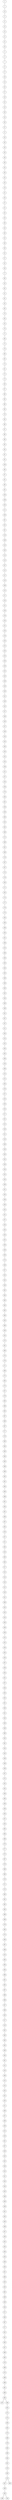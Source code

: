 graph {
2--1
1--13
13--3
3--8
8--12
12--15
15--11
11--21
21--23
23--5
5--4
4--7
7--6
6--17
17--18
18--14
14--25
25--27
27--16
16--22
22--10
10--29
29--24
24--30
30--37
37--9
9--20
20--40
40--28
28--26
26--48
48--36
36--34
34--39
39--35
35--43
43--19
19--41
41--50
50--47
47--31
31--45
45--33
33--38
38--44
44--46
46--32
32--49
49--58
58--52
52--57
57--42
42--56
56--77
77--60
60--53
53--62
62--51
51--61
61--55
55--63
63--70
70--64
64--54
54--76
76--71
71--66
66--72
72--78
78--69
69--65
65--74
74--81
81--75
75--73
73--59
59--67
67--68
68--90
90--86
86--80
80--79
79--84
84--99
99--87
87--88
88--89
89--93
93--94
94--91
91--92
92--104
104--98
98--97
97--82
82--96
96--83
83--103
103--109
109--102
102--111
111--100
100--85
85--101
101--95
95--116
116--106
106--123
123--105
105--114
114--113
113--107
107--112
112--127
127--110
110--108
108--115
115--117
117--124
124--121
121--126
126--119
119--134
134--131
131--120
120--118
118--133
133--122
122--135
135--125
125--130
130--129
129--132
132--143
143--138
138--128
128--139
139--141
141--136
136--142
142--147
147--146
146--140
140--137
137--148
148--154
154--145
145--163
163--150
150--152
152--153
153--149
149--151
151--157
157--144
144--159
159--170
170--165
165--181
181--156
156--158
158--160
160--155
155--162
162--166
166--172
172--169
169--161
161--168
168--178
178--187
187--167
167--175
175--179
179--164
164--171
171--182
182--174
174--177
177--176
176--173
173--185
185--180
180--186
186--193
193--191
191--188
188--210
210--198
198--190
190--183
183--184
184--195
195--189
189--196
196--200
200--192
192--194
194--208
208--199
199--201
201--207
207--197
197--211
211--204
204--214
214--222
222--203
203--202
202--209
209--216
216--206
206--213
213--212
212--205
205--218
218--227
227--223
223--220
220--224
224--217
217--231
231--215
215--229
229--221
221--219
219--236
236--226
226--230
230--232
232--228
228--234
234--225
225--233
233--238
238--251
251--235
235--239
239--240
240--242
242--241
241--237
237--244
244--245
245--243
243--252
252--258
258--249
249--256
256--274
274--248
248--257
257--253
253--255
255--246
246--262
262--264
264--260
260--263
263--265
265--266
266--250
250--268
268--259
259--254
254--273
273--261
261--269
269--270
270--278
278--271
271--289
289--272
272--285
285--275
275--247
247--276
276--283
283--296
296--295
295--267
267--286
286--287
287--277
277--279
279--280
280--284
284--290
290--294
294--293
293--299
299--298
298--282
282--281
281--300
300--308
308--288
288--301
301--304
304--291
291--306
306--297
297--302
302--318
318--327
327--311
311--292
292--316
316--303
303--305
305--317
317--313
313--314
314--310
310--312
312--319
319--321
321--309
309--325
325--323
323--324
324--330
330--339
339--326
326--315
315--322
322--329
329--335
335--320
320--307
307--328
328--334
334--331
331--337
337--344
344--333
333--332
332--351
351--340
340--341
341--345
345--356
356--346
346--360
360--355
355--361
361--354
354--343
343--349
349--348
348--338
338--357
357--372
372--352
352--342
342--336
336--363
363--359
359--358
358--350
350--347
347--353
353--362
362--364
364--366
366--370
370--377
377--375
375--367
367--379
379--368
368--380
380--376
376--371
371--373
373--383
383--381
381--382
382--365
365--389
389--369
369--378
378--385
385--374
374--390
390--387
387--388
388--410
410--395
395--384
384--394
394--386
386--391
391--392
392--397
397--396
396--398
398--407
407--399
399--403
403--417
417--418
418--402
402--400
400--393
393--405
405--409
409--404
404--401
401--412
412--419
419--406
406--413
413--414
414--425
425--422
422--420
420--411
411--408
408--427
427--438
438--429
429--415
415--416
416--431
431--437
437--428
428--423
423--432
432--426
426--424
424--421
421--434
434--444
444--433
433--446
446--436
436--439
439--441
441--435
435--440
440--448
448--447
447--430
430--442
442--445
445--456
456--443
443--449
449--450
450--451
451--460
460--453
453--455
455--462
462--458
458--459
459--454
454--471
471--464
464--467
467--477
477--452
452--461
461--463
463--457
457--466
466--465
465--470
470--468
468--475
475--469
469--486
486--481
481--480
480--485
485--487
485--489
489--482
482--472
472--474
474--483
483--492
492--473
473--488
488--476
476--495
495--490
490--484
484--491
491--479
479--494
494--478
478--497
497--499
499--493
493--496
493--500
478--498
}
